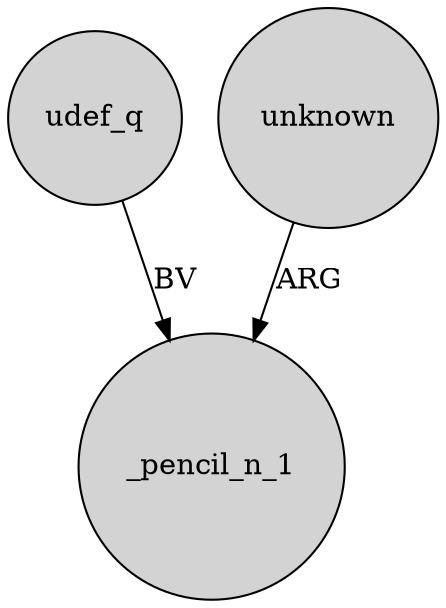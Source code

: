 digraph {
	node [shape=circle style=filled]
	udef_q -> _pencil_n_1 [label=BV]
	unknown -> _pencil_n_1 [label=ARG]
}
